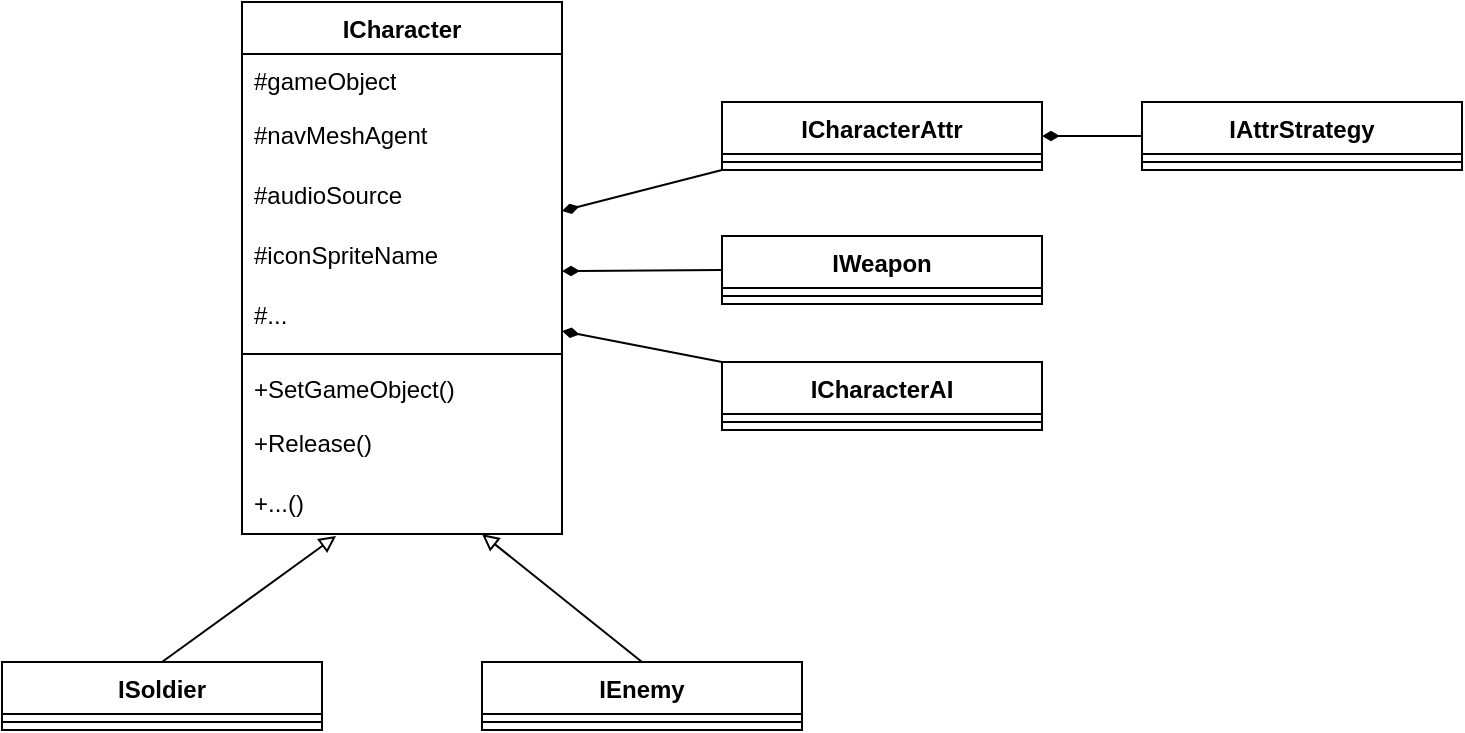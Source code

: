 <mxfile version="22.1.11" type="device">
  <diagram name="第 1 页" id="gPhUNZ1bTZrJb2d_DS2C">
    <mxGraphModel dx="1098" dy="828" grid="1" gridSize="10" guides="1" tooltips="1" connect="1" arrows="1" fold="1" page="1" pageScale="1" pageWidth="827" pageHeight="1169" math="0" shadow="0">
      <root>
        <mxCell id="0" />
        <mxCell id="1" parent="0" />
        <mxCell id="eMuH17bolF1-peheNX8k-1" value="ICharacter" style="swimlane;fontStyle=1;align=center;verticalAlign=top;childLayout=stackLayout;horizontal=1;startSize=26;horizontalStack=0;resizeParent=1;resizeParentMax=0;resizeLast=0;collapsible=1;marginBottom=0;whiteSpace=wrap;html=1;" vertex="1" parent="1">
          <mxGeometry x="120" y="270" width="160" height="266" as="geometry" />
        </mxCell>
        <mxCell id="eMuH17bolF1-peheNX8k-2" value="#gameObject" style="text;strokeColor=none;fillColor=none;align=left;verticalAlign=top;spacingLeft=4;spacingRight=4;overflow=hidden;rotatable=0;points=[[0,0.5],[1,0.5]];portConstraint=eastwest;whiteSpace=wrap;html=1;" vertex="1" parent="eMuH17bolF1-peheNX8k-1">
          <mxGeometry y="26" width="160" height="26" as="geometry" />
        </mxCell>
        <mxCell id="eMuH17bolF1-peheNX8k-5" value="#navMeshAgent" style="text;html=1;strokeColor=none;fillColor=none;align=left;verticalAlign=middle;whiteSpace=wrap;rounded=0;spacingLeft=4;spacingRight=4;" vertex="1" parent="eMuH17bolF1-peheNX8k-1">
          <mxGeometry y="52" width="160" height="30" as="geometry" />
        </mxCell>
        <mxCell id="eMuH17bolF1-peheNX8k-6" value="#audioSource" style="text;html=1;strokeColor=none;fillColor=none;align=left;verticalAlign=middle;whiteSpace=wrap;rounded=0;spacingLeft=4;spacingRight=4;" vertex="1" parent="eMuH17bolF1-peheNX8k-1">
          <mxGeometry y="82" width="160" height="30" as="geometry" />
        </mxCell>
        <mxCell id="eMuH17bolF1-peheNX8k-7" value="#iconSpriteName" style="text;html=1;strokeColor=none;fillColor=none;align=left;verticalAlign=middle;whiteSpace=wrap;rounded=0;spacingLeft=4;spacingRight=4;" vertex="1" parent="eMuH17bolF1-peheNX8k-1">
          <mxGeometry y="112" width="160" height="30" as="geometry" />
        </mxCell>
        <mxCell id="eMuH17bolF1-peheNX8k-8" value="#..." style="text;html=1;strokeColor=none;fillColor=none;align=left;verticalAlign=middle;whiteSpace=wrap;rounded=0;spacingLeft=4;spacingRight=4;" vertex="1" parent="eMuH17bolF1-peheNX8k-1">
          <mxGeometry y="142" width="160" height="30" as="geometry" />
        </mxCell>
        <mxCell id="eMuH17bolF1-peheNX8k-3" value="" style="line;strokeWidth=1;fillColor=none;align=left;verticalAlign=middle;spacingTop=-1;spacingLeft=3;spacingRight=3;rotatable=0;labelPosition=right;points=[];portConstraint=eastwest;strokeColor=inherit;" vertex="1" parent="eMuH17bolF1-peheNX8k-1">
          <mxGeometry y="172" width="160" height="8" as="geometry" />
        </mxCell>
        <mxCell id="eMuH17bolF1-peheNX8k-4" value="+SetGameObject()" style="text;strokeColor=none;fillColor=none;align=left;verticalAlign=top;spacingLeft=4;spacingRight=4;overflow=hidden;rotatable=0;points=[[0,0.5],[1,0.5]];portConstraint=eastwest;whiteSpace=wrap;html=1;" vertex="1" parent="eMuH17bolF1-peheNX8k-1">
          <mxGeometry y="180" width="160" height="26" as="geometry" />
        </mxCell>
        <mxCell id="eMuH17bolF1-peheNX8k-12" value="+Release()" style="text;html=1;strokeColor=none;fillColor=none;align=left;verticalAlign=middle;whiteSpace=wrap;rounded=0;spacingLeft=4;spacingRight=4;" vertex="1" parent="eMuH17bolF1-peheNX8k-1">
          <mxGeometry y="206" width="160" height="30" as="geometry" />
        </mxCell>
        <mxCell id="eMuH17bolF1-peheNX8k-11" value="+...()" style="text;html=1;strokeColor=none;fillColor=none;align=left;verticalAlign=middle;whiteSpace=wrap;rounded=0;spacingLeft=4;spacingRight=4;" vertex="1" parent="eMuH17bolF1-peheNX8k-1">
          <mxGeometry y="236" width="160" height="30" as="geometry" />
        </mxCell>
        <mxCell id="eMuH17bolF1-peheNX8k-31" style="edgeStyle=none;rounded=0;orthogonalLoop=1;jettySize=auto;html=1;exitX=0;exitY=0.5;exitDx=0;exitDy=0;entryX=1;entryY=0.75;entryDx=0;entryDy=0;endArrow=diamondThin;endFill=1;" edge="1" parent="1" source="eMuH17bolF1-peheNX8k-13" target="eMuH17bolF1-peheNX8k-7">
          <mxGeometry relative="1" as="geometry" />
        </mxCell>
        <mxCell id="eMuH17bolF1-peheNX8k-13" value="IWeapon" style="swimlane;fontStyle=1;align=center;verticalAlign=top;childLayout=stackLayout;horizontal=1;startSize=26;horizontalStack=0;resizeParent=1;resizeParentMax=0;resizeLast=0;collapsible=1;marginBottom=0;whiteSpace=wrap;html=1;" vertex="1" parent="1">
          <mxGeometry x="360" y="387" width="160" height="34" as="geometry" />
        </mxCell>
        <mxCell id="eMuH17bolF1-peheNX8k-15" value="" style="line;strokeWidth=1;fillColor=none;align=left;verticalAlign=middle;spacingTop=-1;spacingLeft=3;spacingRight=3;rotatable=0;labelPosition=right;points=[];portConstraint=eastwest;strokeColor=inherit;" vertex="1" parent="eMuH17bolF1-peheNX8k-13">
          <mxGeometry y="26" width="160" height="8" as="geometry" />
        </mxCell>
        <mxCell id="eMuH17bolF1-peheNX8k-34" style="edgeStyle=none;rounded=0;orthogonalLoop=1;jettySize=auto;html=1;exitX=0;exitY=0;exitDx=0;exitDy=0;entryX=1;entryY=0.75;entryDx=0;entryDy=0;endArrow=diamondThin;endFill=1;" edge="1" parent="1" source="eMuH17bolF1-peheNX8k-17" target="eMuH17bolF1-peheNX8k-8">
          <mxGeometry relative="1" as="geometry" />
        </mxCell>
        <mxCell id="eMuH17bolF1-peheNX8k-17" value="ICharacterAI" style="swimlane;fontStyle=1;align=center;verticalAlign=top;childLayout=stackLayout;horizontal=1;startSize=26;horizontalStack=0;resizeParent=1;resizeParentMax=0;resizeLast=0;collapsible=1;marginBottom=0;whiteSpace=wrap;html=1;" vertex="1" parent="1">
          <mxGeometry x="360" y="450" width="160" height="34" as="geometry" />
        </mxCell>
        <mxCell id="eMuH17bolF1-peheNX8k-18" value="" style="line;strokeWidth=1;fillColor=none;align=left;verticalAlign=middle;spacingTop=-1;spacingLeft=3;spacingRight=3;rotatable=0;labelPosition=right;points=[];portConstraint=eastwest;strokeColor=inherit;" vertex="1" parent="eMuH17bolF1-peheNX8k-17">
          <mxGeometry y="26" width="160" height="8" as="geometry" />
        </mxCell>
        <mxCell id="eMuH17bolF1-peheNX8k-32" style="edgeStyle=none;rounded=0;orthogonalLoop=1;jettySize=auto;html=1;exitX=0;exitY=1;exitDx=0;exitDy=0;entryX=1;entryY=0.75;entryDx=0;entryDy=0;endArrow=diamondThin;endFill=1;" edge="1" parent="1" source="eMuH17bolF1-peheNX8k-19" target="eMuH17bolF1-peheNX8k-6">
          <mxGeometry relative="1" as="geometry" />
        </mxCell>
        <mxCell id="eMuH17bolF1-peheNX8k-19" value="ICharacterAttr" style="swimlane;fontStyle=1;align=center;verticalAlign=top;childLayout=stackLayout;horizontal=1;startSize=26;horizontalStack=0;resizeParent=1;resizeParentMax=0;resizeLast=0;collapsible=1;marginBottom=0;whiteSpace=wrap;html=1;" vertex="1" parent="1">
          <mxGeometry x="360" y="320" width="160" height="34" as="geometry" />
        </mxCell>
        <mxCell id="eMuH17bolF1-peheNX8k-20" value="" style="line;strokeWidth=1;fillColor=none;align=left;verticalAlign=middle;spacingTop=-1;spacingLeft=3;spacingRight=3;rotatable=0;labelPosition=right;points=[];portConstraint=eastwest;strokeColor=inherit;" vertex="1" parent="eMuH17bolF1-peheNX8k-19">
          <mxGeometry y="26" width="160" height="8" as="geometry" />
        </mxCell>
        <mxCell id="eMuH17bolF1-peheNX8k-35" style="edgeStyle=none;rounded=0;orthogonalLoop=1;jettySize=auto;html=1;exitX=0;exitY=0.5;exitDx=0;exitDy=0;entryX=1;entryY=0.5;entryDx=0;entryDy=0;endArrow=diamondThin;endFill=1;" edge="1" parent="1" source="eMuH17bolF1-peheNX8k-21" target="eMuH17bolF1-peheNX8k-19">
          <mxGeometry relative="1" as="geometry" />
        </mxCell>
        <mxCell id="eMuH17bolF1-peheNX8k-21" value="IAttrStrategy" style="swimlane;fontStyle=1;align=center;verticalAlign=top;childLayout=stackLayout;horizontal=1;startSize=26;horizontalStack=0;resizeParent=1;resizeParentMax=0;resizeLast=0;collapsible=1;marginBottom=0;whiteSpace=wrap;html=1;" vertex="1" parent="1">
          <mxGeometry x="570" y="320" width="160" height="34" as="geometry" />
        </mxCell>
        <mxCell id="eMuH17bolF1-peheNX8k-22" value="" style="line;strokeWidth=1;fillColor=none;align=left;verticalAlign=middle;spacingTop=-1;spacingLeft=3;spacingRight=3;rotatable=0;labelPosition=right;points=[];portConstraint=eastwest;strokeColor=inherit;" vertex="1" parent="eMuH17bolF1-peheNX8k-21">
          <mxGeometry y="26" width="160" height="8" as="geometry" />
        </mxCell>
        <mxCell id="eMuH17bolF1-peheNX8k-23" value="ISoldier" style="swimlane;fontStyle=1;align=center;verticalAlign=top;childLayout=stackLayout;horizontal=1;startSize=26;horizontalStack=0;resizeParent=1;resizeParentMax=0;resizeLast=0;collapsible=1;marginBottom=0;whiteSpace=wrap;html=1;" vertex="1" parent="1">
          <mxGeometry y="600" width="160" height="34" as="geometry" />
        </mxCell>
        <mxCell id="eMuH17bolF1-peheNX8k-24" value="" style="line;strokeWidth=1;fillColor=none;align=left;verticalAlign=middle;spacingTop=-1;spacingLeft=3;spacingRight=3;rotatable=0;labelPosition=right;points=[];portConstraint=eastwest;strokeColor=inherit;" vertex="1" parent="eMuH17bolF1-peheNX8k-23">
          <mxGeometry y="26" width="160" height="8" as="geometry" />
        </mxCell>
        <mxCell id="eMuH17bolF1-peheNX8k-29" style="edgeStyle=none;rounded=0;orthogonalLoop=1;jettySize=auto;html=1;exitX=0.5;exitY=0;exitDx=0;exitDy=0;entryX=0.75;entryY=1;entryDx=0;entryDy=0;endArrow=block;endFill=0;" edge="1" parent="1" source="eMuH17bolF1-peheNX8k-25" target="eMuH17bolF1-peheNX8k-11">
          <mxGeometry relative="1" as="geometry" />
        </mxCell>
        <mxCell id="eMuH17bolF1-peheNX8k-25" value="IEnemy" style="swimlane;fontStyle=1;align=center;verticalAlign=top;childLayout=stackLayout;horizontal=1;startSize=26;horizontalStack=0;resizeParent=1;resizeParentMax=0;resizeLast=0;collapsible=1;marginBottom=0;whiteSpace=wrap;html=1;" vertex="1" parent="1">
          <mxGeometry x="240" y="600" width="160" height="34" as="geometry" />
        </mxCell>
        <mxCell id="eMuH17bolF1-peheNX8k-26" value="" style="line;strokeWidth=1;fillColor=none;align=left;verticalAlign=middle;spacingTop=-1;spacingLeft=3;spacingRight=3;rotatable=0;labelPosition=right;points=[];portConstraint=eastwest;strokeColor=inherit;" vertex="1" parent="eMuH17bolF1-peheNX8k-25">
          <mxGeometry y="26" width="160" height="8" as="geometry" />
        </mxCell>
        <mxCell id="eMuH17bolF1-peheNX8k-28" style="edgeStyle=none;rounded=0;orthogonalLoop=1;jettySize=auto;html=1;exitX=0.5;exitY=0;exitDx=0;exitDy=0;entryX=0.294;entryY=1.033;entryDx=0;entryDy=0;entryPerimeter=0;endArrow=block;endFill=0;" edge="1" parent="1" source="eMuH17bolF1-peheNX8k-23" target="eMuH17bolF1-peheNX8k-11">
          <mxGeometry relative="1" as="geometry" />
        </mxCell>
      </root>
    </mxGraphModel>
  </diagram>
</mxfile>
